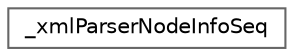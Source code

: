 digraph "Graphical Class Hierarchy"
{
 // LATEX_PDF_SIZE
  bgcolor="transparent";
  edge [fontname=Helvetica,fontsize=10,labelfontname=Helvetica,labelfontsize=10];
  node [fontname=Helvetica,fontsize=10,shape=box,height=0.2,width=0.4];
  rankdir="LR";
  Node0 [label="_xmlParserNodeInfoSeq",height=0.2,width=0.4,color="grey40", fillcolor="white", style="filled",URL="$struct__xml_parser_node_info_seq.html",tooltip=" "];
}
